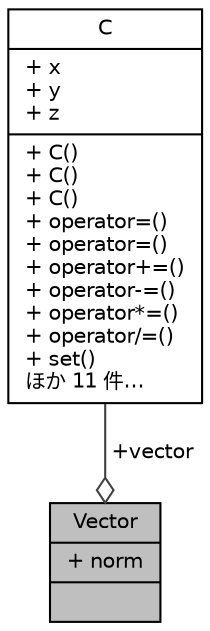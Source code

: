 digraph "Vector"
{
 // LATEX_PDF_SIZE
  edge [fontname="Helvetica",fontsize="10",labelfontname="Helvetica",labelfontsize="10"];
  node [fontname="Helvetica",fontsize="10",shape=record];
  Node1 [label="{Vector\n|+ norm\l|}",height=0.2,width=0.4,color="black", fillcolor="grey75", style="filled", fontcolor="black",tooltip="ベクトルと長さを格納する"];
  Node2 -> Node1 [color="grey25",fontsize="10",style="solid",label=" +vector" ,arrowhead="odiamond",fontname="Helvetica"];
  Node2 [label="{C\n|+ x\l+ y\l+ z\l|+ C()\l+ C()\l+ C()\l+ operator=()\l+ operator=()\l+ operator+=()\l+ operator-=()\l+ operator*=()\l+ operator/=()\l+ set()\lほか 11 件…\l}",height=0.2,width=0.4,color="black", fillcolor="white", style="filled",URL="$classC.html",tooltip="x,y,z方向に値を持つ"];
}

